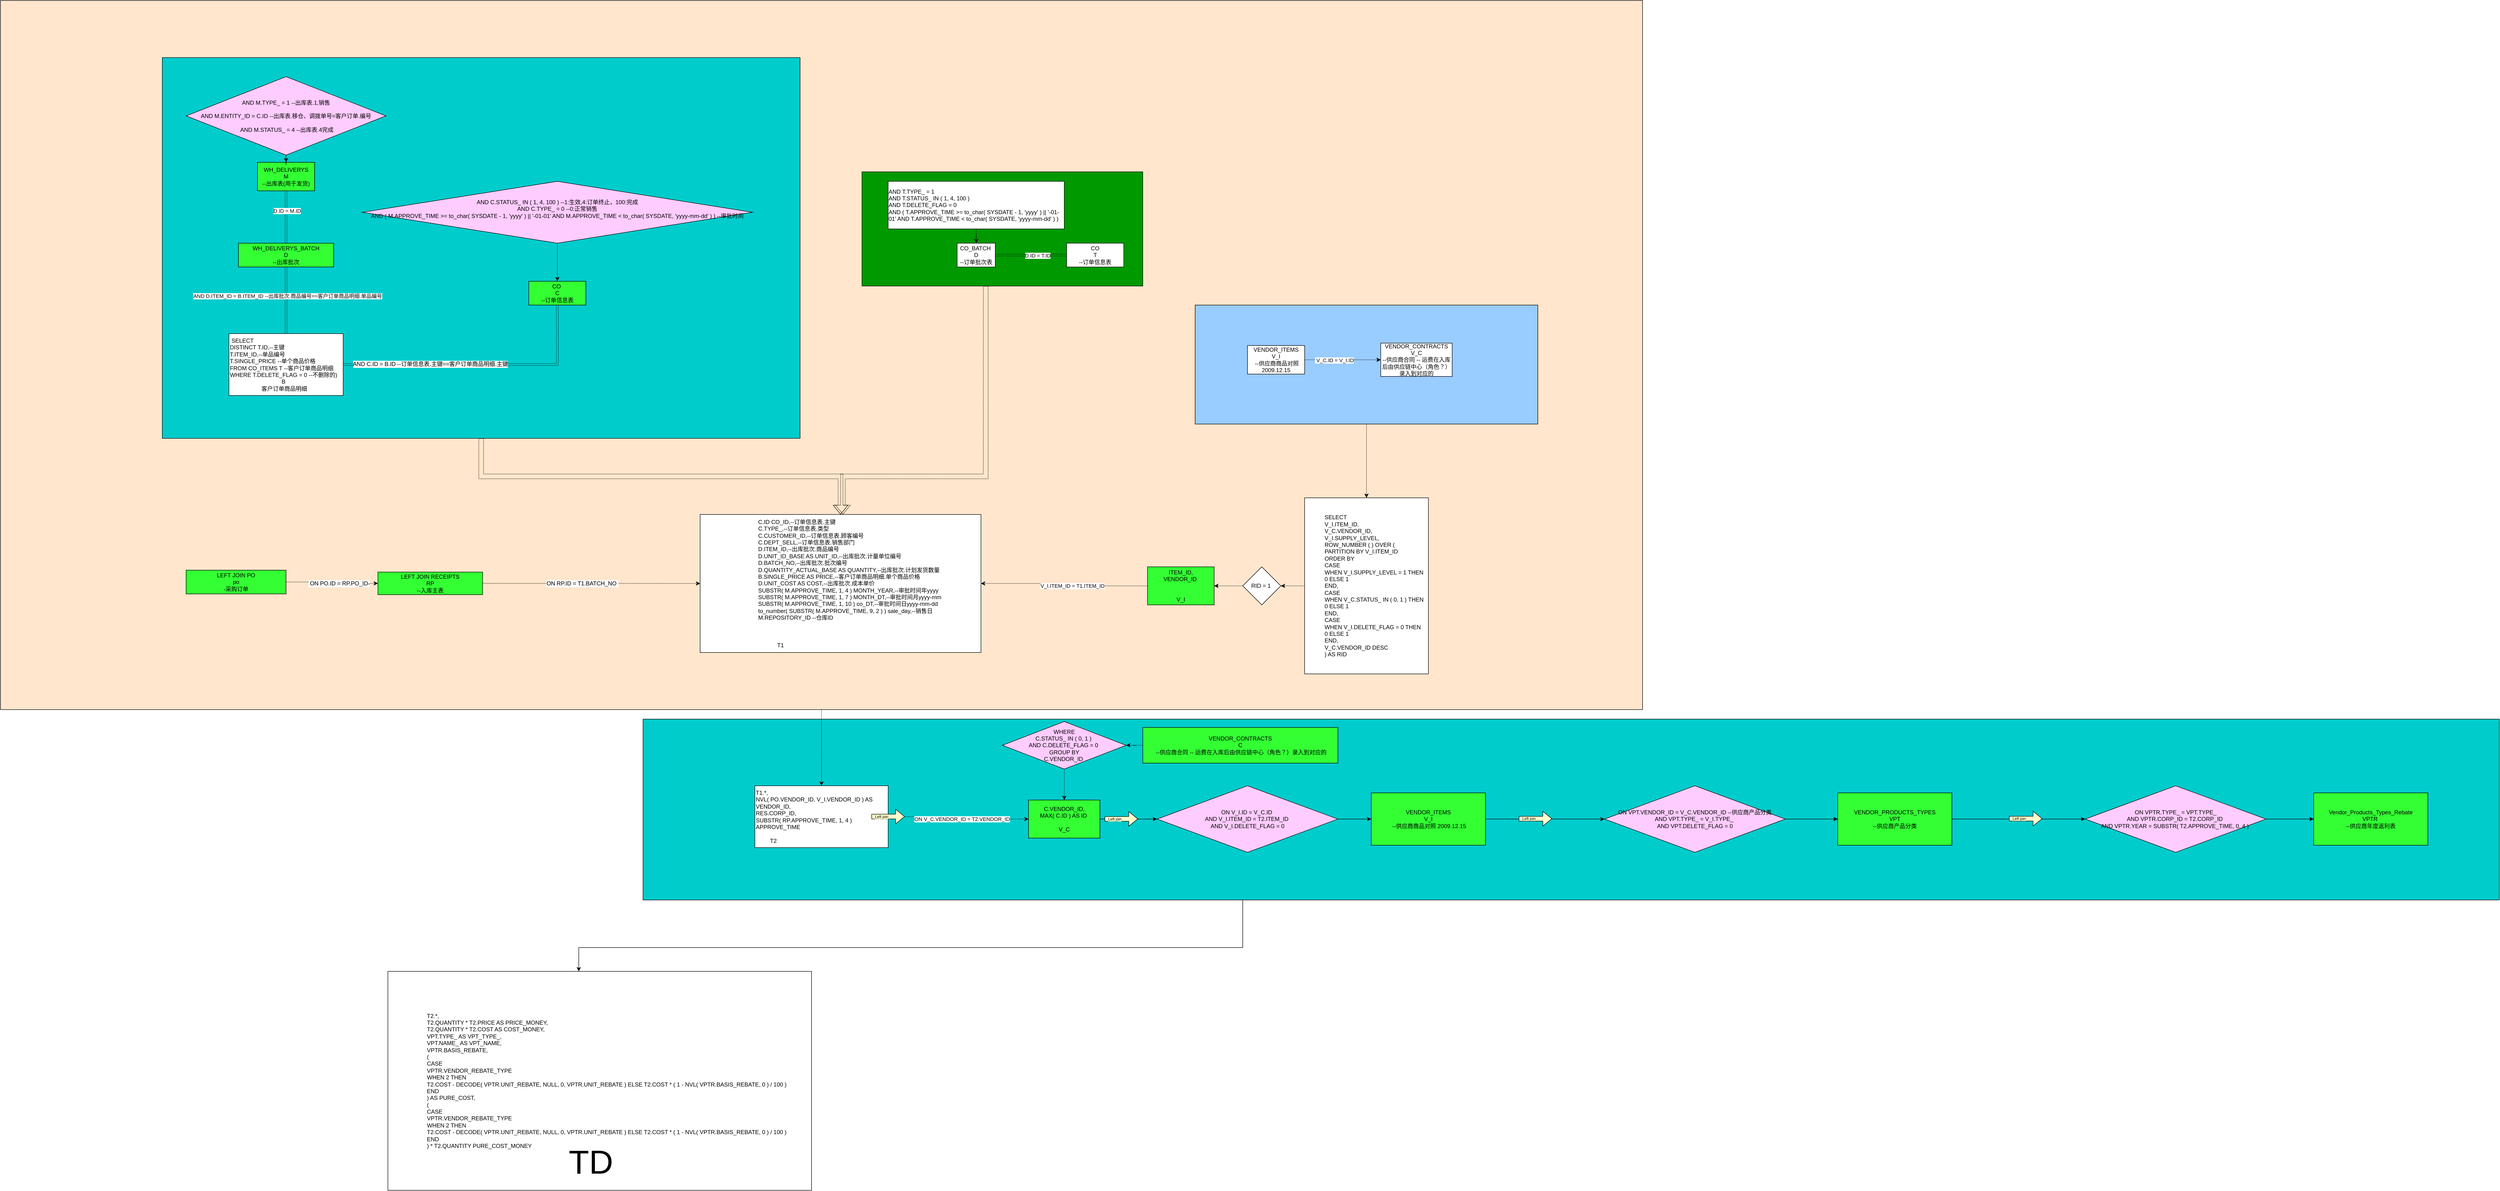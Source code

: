 <mxfile version="20.2.4" type="github">
  <diagram id="e685q4iBt2poqx3Ax8Bi" name="第 1 页">
    <mxGraphModel dx="5982" dy="3854" grid="1" gridSize="10" guides="1" tooltips="1" connect="1" arrows="1" fold="1" page="1" pageScale="1" pageWidth="827" pageHeight="1169" math="0" shadow="0">
      <root>
        <mxCell id="0" />
        <mxCell id="1" parent="0" />
        <mxCell id="i3PDp7YJnPM0RY5VU06C-36" style="edgeStyle=orthogonalEdgeStyle;rounded=0;orthogonalLoop=1;jettySize=auto;html=1;fontSize=70;" edge="1" parent="1" source="i3PDp7YJnPM0RY5VU06C-33" target="i3PDp7YJnPM0RY5VU06C-35">
          <mxGeometry relative="1" as="geometry">
            <Array as="points">
              <mxPoint x="2210" y="1560" />
              <mxPoint x="815" y="1560" />
            </Array>
          </mxGeometry>
        </mxCell>
        <mxCell id="i3PDp7YJnPM0RY5VU06C-33" value="" style="rounded=0;whiteSpace=wrap;html=1;labelBackgroundColor=#FFFFCC;fontSize=8;fillColor=#00CCCC;" vertex="1" parent="1">
          <mxGeometry x="950" y="1080" width="3900" height="380" as="geometry" />
        </mxCell>
        <mxCell id="KX4ZCdjOSbOEscAZlVXC-83" value="&lt;br&gt;" style="rounded=0;whiteSpace=wrap;html=1;fillColor=#FFE6CC;" parent="1" vertex="1">
          <mxGeometry x="-400" y="-430" width="3450" height="1490" as="geometry" />
        </mxCell>
        <mxCell id="KX4ZCdjOSbOEscAZlVXC-85" style="edgeStyle=orthogonalEdgeStyle;rounded=0;orthogonalLoop=1;jettySize=auto;html=1;dashed=1;dashPattern=1 1;" parent="1" source="KX4ZCdjOSbOEscAZlVXC-83" target="KX4ZCdjOSbOEscAZlVXC-84" edge="1">
          <mxGeometry relative="1" as="geometry" />
        </mxCell>
        <mxCell id="KX4ZCdjOSbOEscAZlVXC-69" style="edgeStyle=orthogonalEdgeStyle;rounded=0;orthogonalLoop=1;jettySize=auto;html=1;dashed=1;dashPattern=1 1;" parent="1" source="KX4ZCdjOSbOEscAZlVXC-68" target="KX4ZCdjOSbOEscAZlVXC-67" edge="1">
          <mxGeometry relative="1" as="geometry" />
        </mxCell>
        <mxCell id="KX4ZCdjOSbOEscAZlVXC-68" value="" style="rounded=0;whiteSpace=wrap;html=1;fillColor=#99CCFF;" parent="1" vertex="1">
          <mxGeometry x="2110" y="210" width="720" height="250" as="geometry" />
        </mxCell>
        <mxCell id="KX4ZCdjOSbOEscAZlVXC-30" style="edgeStyle=orthogonalEdgeStyle;shape=flexArrow;rounded=0;orthogonalLoop=1;jettySize=auto;html=1;entryX=0.5;entryY=0;entryDx=0;entryDy=0;dashed=1;dashPattern=1 1;" parent="1" source="KX4ZCdjOSbOEscAZlVXC-28" target="KX4ZCdjOSbOEscAZlVXC-29" edge="1">
          <mxGeometry relative="1" as="geometry" />
        </mxCell>
        <mxCell id="KX4ZCdjOSbOEscAZlVXC-28" value="" style="rounded=0;whiteSpace=wrap;html=1;fillColor=#00CCCC;" parent="1" vertex="1">
          <mxGeometry x="-60" y="-310" width="1340" height="800" as="geometry" />
        </mxCell>
        <mxCell id="KX4ZCdjOSbOEscAZlVXC-6" style="edgeStyle=orthogonalEdgeStyle;rounded=0;orthogonalLoop=1;jettySize=auto;html=1;exitX=1;exitY=0.5;exitDx=0;exitDy=0;strokeColor=none;" parent="1" source="KX4ZCdjOSbOEscAZlVXC-1" target="KX4ZCdjOSbOEscAZlVXC-2" edge="1">
          <mxGeometry relative="1" as="geometry" />
        </mxCell>
        <mxCell id="KX4ZCdjOSbOEscAZlVXC-7" style="edgeStyle=orthogonalEdgeStyle;rounded=0;orthogonalLoop=1;jettySize=auto;html=1;exitX=0.5;exitY=0;exitDx=0;exitDy=0;dashed=1;dashPattern=1 1;shape=link;" parent="1" source="KX4ZCdjOSbOEscAZlVXC-1" target="KX4ZCdjOSbOEscAZlVXC-2" edge="1">
          <mxGeometry relative="1" as="geometry" />
        </mxCell>
        <mxCell id="KX4ZCdjOSbOEscAZlVXC-8" value="&lt;span style=&quot;font-size: 11px;&quot;&gt;&lt;span style=&quot;&quot;&gt; &lt;/span&gt;D.ID = M.ID&lt;/span&gt;" style="edgeLabel;html=1;align=center;verticalAlign=middle;resizable=0;points=[];" parent="KX4ZCdjOSbOEscAZlVXC-7" vertex="1" connectable="0">
          <mxGeometry x="0.2" y="-2" relative="1" as="geometry">
            <mxPoint y="-2" as="offset" />
          </mxGeometry>
        </mxCell>
        <mxCell id="KX4ZCdjOSbOEscAZlVXC-23" style="edgeStyle=orthogonalEdgeStyle;rounded=0;orthogonalLoop=1;jettySize=auto;html=1;exitX=0.5;exitY=1;exitDx=0;exitDy=0;dashed=1;dashPattern=1 1;shape=link;" parent="1" source="KX4ZCdjOSbOEscAZlVXC-1" target="KX4ZCdjOSbOEscAZlVXC-5" edge="1">
          <mxGeometry relative="1" as="geometry" />
        </mxCell>
        <mxCell id="KX4ZCdjOSbOEscAZlVXC-24" value="AND D.ITEM_ID = B.ITEM_ID --出库批次.商品编号==客户订单商品明细.单品编号" style="edgeLabel;html=1;align=center;verticalAlign=middle;resizable=0;points=[];" parent="KX4ZCdjOSbOEscAZlVXC-23" vertex="1" connectable="0">
          <mxGeometry x="-0.134" y="3" relative="1" as="geometry">
            <mxPoint as="offset" />
          </mxGeometry>
        </mxCell>
        <mxCell id="KX4ZCdjOSbOEscAZlVXC-1" value="WH_DELIVERYS_BATCH &lt;br&gt;D&lt;br&gt;--出库批次" style="rounded=0;whiteSpace=wrap;html=1;fillColor=#33FF33;" parent="1" vertex="1">
          <mxGeometry x="100" y="80" width="200" height="50" as="geometry" />
        </mxCell>
        <mxCell id="KX4ZCdjOSbOEscAZlVXC-2" value="WH_DELIVERYS&lt;br&gt;M&lt;br&gt;--出库表(用于发货)" style="rounded=0;whiteSpace=wrap;html=1;fillColor=#33FF33;" parent="1" vertex="1">
          <mxGeometry x="140" y="-90" width="120" height="60" as="geometry" />
        </mxCell>
        <mxCell id="KX4ZCdjOSbOEscAZlVXC-3" value="CO&amp;nbsp;&lt;br&gt;C&lt;br&gt;--订单信息表" style="rounded=0;whiteSpace=wrap;html=1;fillColor=#33FF33;" parent="1" vertex="1">
          <mxGeometry x="710" y="160" width="120" height="50" as="geometry" />
        </mxCell>
        <mxCell id="KX4ZCdjOSbOEscAZlVXC-25" style="edgeStyle=orthogonalEdgeStyle;shape=link;rounded=0;orthogonalLoop=1;jettySize=auto;html=1;entryX=0.5;entryY=1;entryDx=0;entryDy=0;dashed=1;dashPattern=1 1;" parent="1" source="KX4ZCdjOSbOEscAZlVXC-5" target="KX4ZCdjOSbOEscAZlVXC-3" edge="1">
          <mxGeometry relative="1" as="geometry" />
        </mxCell>
        <mxCell id="KX4ZCdjOSbOEscAZlVXC-26" value="&lt;span style=&quot;font-size: 12px; text-align: left; background-color: rgb(248, 249, 250);&quot;&gt;AND C.ID = B.ID --订单信息表.主键==客户订单商品明细.主键&lt;/span&gt;" style="edgeLabel;html=1;align=center;verticalAlign=middle;resizable=0;points=[];" parent="KX4ZCdjOSbOEscAZlVXC-25" vertex="1" connectable="0">
          <mxGeometry x="-0.365" y="1" relative="1" as="geometry">
            <mxPoint as="offset" />
          </mxGeometry>
        </mxCell>
        <mxCell id="KX4ZCdjOSbOEscAZlVXC-5" value="&lt;div&gt;&amp;nbsp;SELECT&lt;/div&gt;&lt;div&gt;&lt;span style=&quot;&quot;&gt; &lt;/span&gt; DISTINCT T.ID,--主键&lt;/div&gt;&lt;div&gt;&lt;span style=&quot;&quot;&gt;  &lt;/span&gt;T.ITEM_ID,--单品编号&lt;/div&gt;&lt;div&gt;&lt;span style=&quot;&quot;&gt;  &lt;/span&gt; T.SINGLE_PRICE --单个商品价格&lt;/div&gt;&lt;div&gt;&lt;span style=&quot;&quot;&gt;  &lt;/span&gt; FROM CO_ITEMS T --客户订单商品明细&lt;/div&gt;&lt;div&gt;&lt;span style=&quot;&quot;&gt; &lt;/span&gt;WHERE T.DELETE_FLAG = 0 --不删除的&lt;span style=&quot;background-color: initial;&quot;&gt;)&amp;nbsp;&lt;/span&gt;&lt;/div&gt;&lt;div style=&quot;text-align: center;&quot;&gt;B&amp;nbsp;&lt;br&gt;&lt;/div&gt;&lt;div style=&quot;text-align: center;&quot;&gt;&lt;span style=&quot;text-align: left;&quot;&gt;客户订单商品明细&lt;/span&gt;&lt;br&gt;&lt;/div&gt;" style="rounded=0;whiteSpace=wrap;html=1;align=left;" parent="1" vertex="1">
          <mxGeometry x="80" y="270" width="240" height="130" as="geometry" />
        </mxCell>
        <mxCell id="KX4ZCdjOSbOEscAZlVXC-29" value="&lt;blockquote style=&quot;margin: 0 0 0 40px; border: none; padding: 0px;&quot;&gt;&lt;blockquote style=&quot;margin: 0 0 0 40px; border: none; padding: 0px;&quot;&gt;&lt;blockquote style=&quot;margin: 0 0 0 40px; border: none; padding: 0px;&quot;&gt;&lt;div style=&quot;&quot;&gt;C.ID CO_ID,--订单信息表.主键&lt;/div&gt;&lt;/blockquote&gt;&lt;/blockquote&gt;&lt;blockquote style=&quot;margin: 0 0 0 40px; border: none; padding: 0px;&quot;&gt;&lt;blockquote style=&quot;margin: 0 0 0 40px; border: none; padding: 0px;&quot;&gt;&lt;div style=&quot;&quot;&gt;C.TYPE_,--订单信息表.类型&lt;/div&gt;&lt;/blockquote&gt;&lt;/blockquote&gt;&lt;blockquote style=&quot;margin: 0 0 0 40px; border: none; padding: 0px;&quot;&gt;&lt;blockquote style=&quot;margin: 0 0 0 40px; border: none; padding: 0px;&quot;&gt;&lt;div style=&quot;&quot;&gt;C.CUSTOMER_ID,--订单信息表.顾客编号&lt;/div&gt;&lt;/blockquote&gt;&lt;/blockquote&gt;&lt;blockquote style=&quot;margin: 0 0 0 40px; border: none; padding: 0px;&quot;&gt;&lt;blockquote style=&quot;margin: 0 0 0 40px; border: none; padding: 0px;&quot;&gt;&lt;div style=&quot;&quot;&gt;C.DEPT_SELL,--订单信息表.销售部门&lt;/div&gt;&lt;/blockquote&gt;&lt;/blockquote&gt;&lt;blockquote style=&quot;margin: 0 0 0 40px; border: none; padding: 0px;&quot;&gt;&lt;blockquote style=&quot;margin: 0 0 0 40px; border: none; padding: 0px;&quot;&gt;&lt;div style=&quot;&quot;&gt;D.ITEM_ID,--出库批次.商品编号&lt;/div&gt;&lt;/blockquote&gt;&lt;/blockquote&gt;&lt;blockquote style=&quot;margin: 0 0 0 40px; border: none; padding: 0px;&quot;&gt;&lt;blockquote style=&quot;margin: 0 0 0 40px; border: none; padding: 0px;&quot;&gt;&lt;div style=&quot;&quot;&gt;D.UNIT_ID_BASE AS UNIT_ID,--出库批次.计量单位编号&lt;/div&gt;&lt;/blockquote&gt;&lt;/blockquote&gt;&lt;blockquote style=&quot;margin: 0 0 0 40px; border: none; padding: 0px;&quot;&gt;&lt;blockquote style=&quot;margin: 0 0 0 40px; border: none; padding: 0px;&quot;&gt;&lt;div style=&quot;&quot;&gt;D.BATCH_NO,--出库批次.批次编号&lt;/div&gt;&lt;/blockquote&gt;&lt;/blockquote&gt;&lt;blockquote style=&quot;margin: 0 0 0 40px; border: none; padding: 0px;&quot;&gt;&lt;blockquote style=&quot;margin: 0 0 0 40px; border: none; padding: 0px;&quot;&gt;&lt;div style=&quot;&quot;&gt;D.QUANTITY_ACTUAL_BASE AS QUANTITY,--出库批次.计划发货数量&lt;/div&gt;&lt;/blockquote&gt;&lt;/blockquote&gt;&lt;blockquote style=&quot;margin: 0 0 0 40px; border: none; padding: 0px;&quot;&gt;&lt;blockquote style=&quot;margin: 0 0 0 40px; border: none; padding: 0px;&quot;&gt;&lt;div style=&quot;&quot;&gt;B.SINGLE_PRICE AS PRICE,--客户订单商品明细.单个商品价格&lt;/div&gt;&lt;/blockquote&gt;&lt;/blockquote&gt;&lt;blockquote style=&quot;margin: 0 0 0 40px; border: none; padding: 0px;&quot;&gt;&lt;blockquote style=&quot;margin: 0 0 0 40px; border: none; padding: 0px;&quot;&gt;&lt;div style=&quot;&quot;&gt;D.UNIT_COST AS COST,--出库批次.成本单价&lt;/div&gt;&lt;/blockquote&gt;&lt;/blockquote&gt;&lt;blockquote style=&quot;margin: 0 0 0 40px; border: none; padding: 0px;&quot;&gt;&lt;blockquote style=&quot;margin: 0 0 0 40px; border: none; padding: 0px;&quot;&gt;&lt;div style=&quot;&quot;&gt;SUBSTR( M.APPROVE_TIME, 1, 4 ) MONTH_YEAR,--审批时间年yyyy&lt;/div&gt;&lt;/blockquote&gt;&lt;/blockquote&gt;&lt;blockquote style=&quot;margin: 0 0 0 40px; border: none; padding: 0px;&quot;&gt;&lt;blockquote style=&quot;margin: 0 0 0 40px; border: none; padding: 0px;&quot;&gt;&lt;div style=&quot;&quot;&gt;SUBSTR( M.APPROVE_TIME, 1, 7 ) MONTH_DT,--审批时间月yyyy-mm&lt;/div&gt;&lt;/blockquote&gt;&lt;/blockquote&gt;&lt;blockquote style=&quot;margin: 0 0 0 40px; border: none; padding: 0px;&quot;&gt;&lt;blockquote style=&quot;margin: 0 0 0 40px; border: none; padding: 0px;&quot;&gt;&lt;div style=&quot;&quot;&gt;SUBSTR( M.APPROVE_TIME, 1, 10 ) co_DT,--审批时间日yyyy-mm-dd&lt;/div&gt;&lt;/blockquote&gt;&lt;/blockquote&gt;&lt;blockquote style=&quot;margin: 0 0 0 40px; border: none; padding: 0px;&quot;&gt;&lt;blockquote style=&quot;margin: 0 0 0 40px; border: none; padding: 0px;&quot;&gt;&lt;div style=&quot;&quot;&gt;to_number( SUBSTR( M.APPROVE_TIME, 9, 2 ) ) sale_day,--销售日&lt;/div&gt;&lt;/blockquote&gt;&lt;/blockquote&gt;&lt;blockquote style=&quot;margin: 0 0 0 40px; border: none; padding: 0px;&quot;&gt;&lt;blockquote style=&quot;margin: 0 0 0 40px; border: none; padding: 0px;&quot;&gt;&lt;div style=&quot;&quot;&gt;M.REPOSITORY_ID --仓库ID&lt;/div&gt;&lt;/blockquote&gt;&lt;/blockquote&gt;&lt;blockquote style=&quot;margin: 0 0 0 40px; border: none; padding: 0px;&quot;&gt;&lt;blockquote style=&quot;margin: 0 0 0 40px; border: none; padding: 0px;&quot;&gt;&lt;div style=&quot;&quot;&gt;&lt;br&gt;&lt;/div&gt;&lt;/blockquote&gt;&lt;/blockquote&gt;&lt;blockquote style=&quot;margin: 0 0 0 40px; border: none; padding: 0px;&quot;&gt;&lt;blockquote style=&quot;margin: 0 0 0 40px; border: none; padding: 0px;&quot;&gt;&lt;div style=&quot;&quot;&gt;&lt;br&gt;&lt;/div&gt;&lt;/blockquote&gt;&lt;/blockquote&gt;&lt;blockquote style=&quot;margin: 0 0 0 40px; border: none; padding: 0px;&quot;&gt;&lt;blockquote style=&quot;margin: 0 0 0 40px; border: none; padding: 0px;&quot;&gt;&lt;div style=&quot;&quot;&gt;&lt;br&gt;&lt;/div&gt;&lt;/blockquote&gt;&lt;/blockquote&gt;&lt;blockquote style=&quot;margin: 0 0 0 40px; border: none; padding: 0px;&quot;&gt;&lt;blockquote style=&quot;margin: 0 0 0 40px; border: none; padding: 0px;&quot;&gt;&lt;div style=&quot;&quot;&gt;&lt;span style=&quot;white-space: pre;&quot;&gt; &lt;/span&gt;&lt;span style=&quot;white-space: pre;&quot;&gt; &lt;/span&gt;&lt;span style=&quot;white-space: pre;&quot;&gt; &lt;/span&gt;&lt;span style=&quot;white-space: pre;&quot;&gt; &lt;/span&gt;&lt;span style=&quot;white-space: pre;&quot;&gt; &lt;/span&gt;&lt;span style=&quot;white-space: pre;&quot;&gt; &lt;/span&gt;&lt;span style=&quot;white-space: pre;&quot;&gt; &lt;span style=&quot;white-space: pre;&quot;&gt;	&lt;/span&gt;&lt;span style=&quot;white-space: pre;&quot;&gt;	&lt;/span&gt;&lt;span style=&quot;white-space: pre;&quot;&gt;	&lt;/span&gt;&lt;span style=&quot;white-space: pre;&quot;&gt;	&lt;span style=&quot;white-space: pre;&quot;&gt;	&lt;/span&gt;&lt;/span&gt;&lt;/span&gt;T1&lt;/div&gt;&lt;/blockquote&gt;&lt;/blockquote&gt;&lt;/blockquote&gt;" style="rounded=0;whiteSpace=wrap;html=1;align=left;" parent="1" vertex="1">
          <mxGeometry x="1070" y="650" width="590" height="290" as="geometry" />
        </mxCell>
        <mxCell id="KX4ZCdjOSbOEscAZlVXC-82" style="edgeStyle=orthogonalEdgeStyle;rounded=0;orthogonalLoop=1;jettySize=auto;html=1;dashed=1;dashPattern=1 1;shape=flexArrow;" parent="1" source="KX4ZCdjOSbOEscAZlVXC-31" edge="1">
          <mxGeometry relative="1" as="geometry">
            <mxPoint x="1370" y="650" as="targetPoint" />
            <Array as="points">
              <mxPoint x="1670" y="570" />
              <mxPoint x="1370" y="570" />
            </Array>
          </mxGeometry>
        </mxCell>
        <mxCell id="KX4ZCdjOSbOEscAZlVXC-31" value="" style="rounded=0;whiteSpace=wrap;html=1;fillColor=#009900;" parent="1" vertex="1">
          <mxGeometry x="1410" y="-70" width="590" height="240" as="geometry" />
        </mxCell>
        <mxCell id="KX4ZCdjOSbOEscAZlVXC-36" style="edgeStyle=orthogonalEdgeStyle;rounded=0;orthogonalLoop=1;jettySize=auto;html=1;exitX=1;exitY=0.5;exitDx=0;exitDy=0;entryX=0;entryY=0.5;entryDx=0;entryDy=0;dashed=1;dashPattern=1 1;shape=link;" parent="1" source="KX4ZCdjOSbOEscAZlVXC-32" target="KX4ZCdjOSbOEscAZlVXC-33" edge="1">
          <mxGeometry relative="1" as="geometry" />
        </mxCell>
        <mxCell id="KX4ZCdjOSbOEscAZlVXC-37" value="D.ID = T.ID" style="edgeLabel;html=1;align=center;verticalAlign=middle;resizable=0;points=[];" parent="KX4ZCdjOSbOEscAZlVXC-36" vertex="1" connectable="0">
          <mxGeometry x="0.184" y="-1" relative="1" as="geometry">
            <mxPoint as="offset" />
          </mxGeometry>
        </mxCell>
        <mxCell id="KX4ZCdjOSbOEscAZlVXC-32" value="&lt;span style=&quot;&quot;&gt;    &lt;/span&gt;CO_BATCH&amp;nbsp;&lt;br&gt;D &lt;br&gt;--订单批次表" style="rounded=0;whiteSpace=wrap;html=1;" parent="1" vertex="1">
          <mxGeometry x="1610" y="80" width="80" height="50" as="geometry" />
        </mxCell>
        <mxCell id="KX4ZCdjOSbOEscAZlVXC-33" value="CO &lt;br&gt;T &lt;br&gt;--订单信息表" style="rounded=0;whiteSpace=wrap;html=1;" parent="1" vertex="1">
          <mxGeometry x="1840" y="80" width="120" height="50" as="geometry" />
        </mxCell>
        <mxCell id="KX4ZCdjOSbOEscAZlVXC-39" value="" style="edgeStyle=orthogonalEdgeStyle;rounded=0;orthogonalLoop=1;jettySize=auto;html=1;dashed=1;dashPattern=1 1;" parent="1" source="KX4ZCdjOSbOEscAZlVXC-38" target="KX4ZCdjOSbOEscAZlVXC-32" edge="1">
          <mxGeometry relative="1" as="geometry" />
        </mxCell>
        <mxCell id="KX4ZCdjOSbOEscAZlVXC-38" value="&lt;div style=&quot;text-align: left;&quot;&gt;&lt;span style=&quot;&quot;&gt;      &lt;/span&gt;AND T.TYPE_ = 1&amp;nbsp;&lt;/div&gt;&lt;div style=&quot;text-align: left;&quot;&gt;&lt;span style=&quot;&quot;&gt;      &lt;/span&gt;AND T.STATUS_ IN ( 1, 4, 100 )&amp;nbsp;&lt;/div&gt;&lt;div style=&quot;text-align: left;&quot;&gt;&lt;span style=&quot;&quot;&gt;      &lt;/span&gt;AND T.DELETE_FLAG = 0&amp;nbsp;&lt;/div&gt;&lt;div style=&quot;text-align: left;&quot;&gt;&lt;span style=&quot;&quot;&gt;      &lt;/span&gt;AND ( T.APPROVE_TIME &amp;gt;= to_char( SYSDATE - 1, &#39;yyyy&#39; ) || &#39;-01-01&#39; AND T.APPROVE_TIME &amp;lt; to_char( SYSDATE, &#39;yyyy-mm-dd&#39; ) )&amp;nbsp;&lt;/div&gt;" style="rounded=0;whiteSpace=wrap;html=1;fillColor=#FFFFFF;" parent="1" vertex="1">
          <mxGeometry x="1465" y="-50" width="370" height="100" as="geometry" />
        </mxCell>
        <mxCell id="KX4ZCdjOSbOEscAZlVXC-45" value="" style="edgeStyle=orthogonalEdgeStyle;rounded=0;orthogonalLoop=1;jettySize=auto;html=1;dashed=1;dashPattern=1 1;" parent="1" source="KX4ZCdjOSbOEscAZlVXC-43" target="KX4ZCdjOSbOEscAZlVXC-2" edge="1">
          <mxGeometry relative="1" as="geometry" />
        </mxCell>
        <mxCell id="KX4ZCdjOSbOEscAZlVXC-43" value="AND M.TYPE_ = 1 --出库表.1,销售&lt;br&gt;&lt;br&gt;AND M.ENTITY_ID = C.ID --出库表.移仓、调拨单号=客户订单.编号&lt;br&gt;&lt;br&gt;&amp;nbsp;AND M.STATUS_ = 4 --出库表.4完成" style="rhombus;whiteSpace=wrap;html=1;fillColor=#FFCCFF;" parent="1" vertex="1">
          <mxGeometry x="-10" y="-270" width="420" height="165" as="geometry" />
        </mxCell>
        <mxCell id="KX4ZCdjOSbOEscAZlVXC-47" style="edgeStyle=orthogonalEdgeStyle;rounded=0;orthogonalLoop=1;jettySize=auto;html=1;exitX=0.5;exitY=1;exitDx=0;exitDy=0;dashed=1;dashPattern=1 1;" parent="1" source="KX4ZCdjOSbOEscAZlVXC-46" target="KX4ZCdjOSbOEscAZlVXC-3" edge="1">
          <mxGeometry relative="1" as="geometry" />
        </mxCell>
        <mxCell id="KX4ZCdjOSbOEscAZlVXC-46" value="&lt;div&gt;AND C.STATUS_ IN ( 1, 4, 100 ) --1:生效,4:订单终止，100:完成&lt;/div&gt;&lt;div&gt;AND C.TYPE_ = 0 --0:正常销售&lt;/div&gt;&lt;div&gt;AND ( M.APPROVE_TIME &amp;gt;= to_char( SYSDATE - 1, &#39;yyyy&#39; ) || &#39;-01-01&#39; AND M.APPROVE_TIME &amp;lt; to_char( SYSDATE, &#39;yyyy-mm-dd&#39; ) ) --审批时间&lt;/div&gt;&lt;div&gt;&lt;br style=&quot;text-align: left;&quot;&gt;&lt;/div&gt;" style="rhombus;whiteSpace=wrap;html=1;fillColor=#FFCCFF;" parent="1" vertex="1">
          <mxGeometry x="360" y="-50" width="820" height="130" as="geometry" />
        </mxCell>
        <mxCell id="KX4ZCdjOSbOEscAZlVXC-60" style="edgeStyle=orthogonalEdgeStyle;rounded=0;orthogonalLoop=1;jettySize=auto;html=1;exitX=1;exitY=0.5;exitDx=0;exitDy=0;dashed=1;dashPattern=1 1;" parent="1" source="KX4ZCdjOSbOEscAZlVXC-48" target="KX4ZCdjOSbOEscAZlVXC-29" edge="1">
          <mxGeometry relative="1" as="geometry" />
        </mxCell>
        <mxCell id="KX4ZCdjOSbOEscAZlVXC-61" value="&lt;span style=&quot;font-size: 12px; background-color: rgb(248, 249, 250);&quot;&gt;ON RP.ID = T1.BATCH_NO&lt;/span&gt;&lt;span style=&quot;font-size: 12px;&quot;&gt;&amp;nbsp;&lt;/span&gt;" style="edgeLabel;html=1;align=center;verticalAlign=middle;resizable=0;points=[];" parent="KX4ZCdjOSbOEscAZlVXC-60" vertex="1" connectable="0">
          <mxGeometry x="-0.089" relative="1" as="geometry">
            <mxPoint as="offset" />
          </mxGeometry>
        </mxCell>
        <mxCell id="KX4ZCdjOSbOEscAZlVXC-48" value="&lt;span style=&quot;&quot;&gt; &lt;/span&gt;LEFT JOIN RECEIPTS &lt;br&gt;RP &lt;br&gt;--入库主表" style="rounded=0;whiteSpace=wrap;html=1;fillColor=#33FF33;" parent="1" vertex="1">
          <mxGeometry x="393" y="771" width="220" height="47.5" as="geometry" />
        </mxCell>
        <mxCell id="KX4ZCdjOSbOEscAZlVXC-58" value="" style="edgeStyle=orthogonalEdgeStyle;rounded=0;orthogonalLoop=1;jettySize=auto;html=1;dashed=1;dashPattern=1 1;" parent="1" source="KX4ZCdjOSbOEscAZlVXC-50" target="KX4ZCdjOSbOEscAZlVXC-48" edge="1">
          <mxGeometry relative="1" as="geometry" />
        </mxCell>
        <mxCell id="KX4ZCdjOSbOEscAZlVXC-59" value="&lt;span style=&quot;font-size: 12px;&quot;&gt;&amp;nbsp;&lt;/span&gt;&lt;span style=&quot;font-size: 12px; background-color: rgb(248, 249, 250);&quot;&gt;ON PO.ID = RP.PO_ID-&lt;br&gt;&lt;/span&gt;" style="edgeLabel;html=1;align=center;verticalAlign=middle;resizable=0;points=[];" parent="KX4ZCdjOSbOEscAZlVXC-58" vertex="1" connectable="0">
          <mxGeometry x="0.152" relative="1" as="geometry">
            <mxPoint as="offset" />
          </mxGeometry>
        </mxCell>
        <mxCell id="KX4ZCdjOSbOEscAZlVXC-50" value="LEFT JOIN PO &lt;br&gt;po&lt;br&gt;-采购订单" style="rounded=0;whiteSpace=wrap;html=1;fillColor=#33FF33;" parent="1" vertex="1">
          <mxGeometry x="-10" y="767" width="210" height="50" as="geometry" />
        </mxCell>
        <mxCell id="KX4ZCdjOSbOEscAZlVXC-65" style="edgeStyle=orthogonalEdgeStyle;rounded=0;orthogonalLoop=1;jettySize=auto;html=1;exitX=1;exitY=0.5;exitDx=0;exitDy=0;entryX=0;entryY=0.5;entryDx=0;entryDy=0;dashed=1;dashPattern=1 1;" parent="1" source="KX4ZCdjOSbOEscAZlVXC-63" target="KX4ZCdjOSbOEscAZlVXC-64" edge="1">
          <mxGeometry relative="1" as="geometry" />
        </mxCell>
        <mxCell id="KX4ZCdjOSbOEscAZlVXC-66" value="&amp;nbsp;V_C.ID = V_I.ID" style="edgeLabel;html=1;align=center;verticalAlign=middle;resizable=0;points=[];" parent="KX4ZCdjOSbOEscAZlVXC-65" vertex="1" connectable="0">
          <mxGeometry x="-0.23" y="-1" relative="1" as="geometry">
            <mxPoint as="offset" />
          </mxGeometry>
        </mxCell>
        <mxCell id="KX4ZCdjOSbOEscAZlVXC-63" value="&lt;span style=&quot;&quot;&gt; &lt;/span&gt;VENDOR_ITEMS &lt;br&gt;V_I&lt;br&gt;&amp;nbsp;--供应商商品对照 2009.12.15" style="rounded=0;whiteSpace=wrap;html=1;fillColor=#FFFFFF;" parent="1" vertex="1">
          <mxGeometry x="2220" y="295" width="120" height="60" as="geometry" />
        </mxCell>
        <mxCell id="KX4ZCdjOSbOEscAZlVXC-64" value="VENDOR_CONTRACTS V_C&lt;br&gt;--供应商合同 -- 运费在入库后由供应链中心（角色？）录入到对应的" style="rounded=0;whiteSpace=wrap;html=1;fillColor=#FFFFFF;" parent="1" vertex="1">
          <mxGeometry x="2500" y="290" width="150" height="70" as="geometry" />
        </mxCell>
        <mxCell id="KX4ZCdjOSbOEscAZlVXC-77" style="edgeStyle=orthogonalEdgeStyle;rounded=0;orthogonalLoop=1;jettySize=auto;html=1;entryX=1;entryY=0.5;entryDx=0;entryDy=0;dashed=1;dashPattern=1 1;" parent="1" source="KX4ZCdjOSbOEscAZlVXC-67" target="KX4ZCdjOSbOEscAZlVXC-73" edge="1">
          <mxGeometry relative="1" as="geometry" />
        </mxCell>
        <mxCell id="KX4ZCdjOSbOEscAZlVXC-67" value="&lt;blockquote style=&quot;margin: 0 0 0 40px; border: none; padding: 0px;&quot;&gt;&lt;div&gt;SELECT&lt;/div&gt;&lt;div&gt;V_I.ITEM_ID,&lt;/div&gt;&lt;div&gt;V_C.VENDOR_ID,&lt;/div&gt;&lt;div&gt;V_I.SUPPLY_LEVEL,&lt;/div&gt;&lt;div&gt;ROW_NUMBER ( ) OVER (&lt;/div&gt;&lt;div&gt;PARTITION BY V_I.ITEM_ID&amp;nbsp;&lt;/div&gt;&lt;div&gt;ORDER BY&lt;/div&gt;&lt;div&gt;CASE&lt;/div&gt;&lt;div&gt;WHEN V_I.SUPPLY_LEVEL = 1 THEN&lt;/div&gt;&lt;div&gt;0 ELSE 1&amp;nbsp;&lt;/div&gt;&lt;div&gt;END,&lt;/div&gt;&lt;div&gt;CASE&lt;/div&gt;&lt;div&gt;WHEN V_C.STATUS_ IN ( 0, 1 ) THEN&lt;/div&gt;&lt;div&gt;0 ELSE 1&amp;nbsp;&lt;/div&gt;&lt;div&gt;END,&lt;/div&gt;&lt;div&gt;CASE&lt;/div&gt;&lt;div&gt;WHEN V_I.DELETE_FLAG = 0 THEN&lt;/div&gt;&lt;div&gt;0 ELSE 1&amp;nbsp;&lt;/div&gt;&lt;div&gt;END,&lt;/div&gt;&lt;div&gt;V_C.VENDOR_ID DESC&amp;nbsp;&lt;/div&gt;&lt;div&gt;) AS RID&amp;nbsp;&lt;/div&gt;&lt;/blockquote&gt;&lt;div&gt;&lt;span style=&quot;&quot;&gt;         &lt;/span&gt;&lt;/div&gt;&lt;div&gt;&lt;span style=&quot;&quot;&gt;         &lt;/span&gt;&lt;/div&gt;&lt;div&gt;&lt;span style=&quot;&quot;&gt;         &lt;/span&gt;&lt;/div&gt;" style="rounded=0;whiteSpace=wrap;html=1;fillColor=default;align=left;" parent="1" vertex="1">
          <mxGeometry x="2340" y="615" width="260" height="370" as="geometry" />
        </mxCell>
        <mxCell id="KX4ZCdjOSbOEscAZlVXC-79" style="edgeStyle=orthogonalEdgeStyle;rounded=0;orthogonalLoop=1;jettySize=auto;html=1;dashed=1;dashPattern=1 1;" parent="1" source="KX4ZCdjOSbOEscAZlVXC-71" target="KX4ZCdjOSbOEscAZlVXC-29" edge="1">
          <mxGeometry relative="1" as="geometry" />
        </mxCell>
        <mxCell id="KX4ZCdjOSbOEscAZlVXC-80" value="V_I.ITEM_ID = T1.ITEM_ID" style="edgeLabel;html=1;align=center;verticalAlign=middle;resizable=0;points=[];" parent="KX4ZCdjOSbOEscAZlVXC-79" vertex="1" connectable="0">
          <mxGeometry x="-0.108" relative="1" as="geometry">
            <mxPoint as="offset" />
          </mxGeometry>
        </mxCell>
        <mxCell id="KX4ZCdjOSbOEscAZlVXC-71" value="&lt;div&gt;&lt;span style=&quot;&quot;&gt; &lt;/span&gt;ITEM_ID,&lt;/div&gt;&lt;div&gt;&lt;span style=&quot;&quot;&gt;      &lt;/span&gt;VENDOR_ID&amp;nbsp;&lt;/div&gt;&lt;div&gt;&lt;br&gt;&lt;/div&gt;&lt;div&gt;&lt;br&gt;&lt;/div&gt;&lt;div&gt;V_I&lt;br&gt;&lt;/div&gt;" style="rounded=0;whiteSpace=wrap;html=1;fillColor=#33FF33;" parent="1" vertex="1">
          <mxGeometry x="2010" y="760" width="140" height="80" as="geometry" />
        </mxCell>
        <mxCell id="KX4ZCdjOSbOEscAZlVXC-78" value="" style="edgeStyle=orthogonalEdgeStyle;rounded=0;orthogonalLoop=1;jettySize=auto;html=1;dashed=1;dashPattern=1 1;" parent="1" source="KX4ZCdjOSbOEscAZlVXC-73" target="KX4ZCdjOSbOEscAZlVXC-71" edge="1">
          <mxGeometry relative="1" as="geometry" />
        </mxCell>
        <mxCell id="KX4ZCdjOSbOEscAZlVXC-73" value="&lt;span style=&quot;&quot;&gt; &lt;/span&gt;RID = 1&amp;nbsp;" style="rhombus;whiteSpace=wrap;html=1;fillColor=#FFFFFF;rounded=0;" parent="1" vertex="1">
          <mxGeometry x="2210" y="760" width="80" height="80" as="geometry" />
        </mxCell>
        <mxCell id="KX4ZCdjOSbOEscAZlVXC-84" value="&lt;div&gt;&lt;span style=&quot;&quot;&gt;   &lt;/span&gt;T1.*,&lt;/div&gt;&lt;div&gt;&lt;span style=&quot;&quot;&gt;     &lt;/span&gt;NVL( PO.VENDOR_ID, V_I.VENDOR_ID ) AS VENDOR_ID,&lt;/div&gt;&lt;div&gt;&lt;span style=&quot;&quot;&gt;     &lt;/span&gt;RES.CORP_ID,&lt;/div&gt;&lt;div&gt;&lt;span style=&quot;&quot;&gt;     &lt;/span&gt;SUBSTR( RP.APPROVE_TIME, 1, 4 ) APPROVE_TIME&amp;nbsp;&lt;/div&gt;&lt;div&gt;&lt;br&gt;&lt;/div&gt;&lt;div&gt;&lt;span style=&quot;white-space: pre;&quot;&gt;&lt;span style=&quot;white-space: pre;&quot;&gt;	&lt;/span&gt;&lt;span style=&quot;white-space: pre;&quot;&gt;	&lt;/span&gt;&lt;span style=&quot;white-space: pre;&quot;&gt;	&lt;/span&gt;&lt;span style=&quot;white-space: pre;&quot;&gt;	&lt;/span&gt; &lt;/span&gt;&lt;span style=&quot;white-space: pre;&quot;&gt; &lt;/span&gt;&lt;span style=&quot;white-space: pre;&quot;&gt; &lt;/span&gt;&lt;span style=&quot;white-space: pre;&quot;&gt; &lt;/span&gt;&lt;span style=&quot;white-space: pre;&quot;&gt; &lt;/span&gt;T2&lt;/div&gt;" style="rounded=0;whiteSpace=wrap;html=1;fillColor=default;align=left;" parent="1" vertex="1">
          <mxGeometry x="1185" y="1220" width="280" height="130" as="geometry" />
        </mxCell>
        <mxCell id="KX4ZCdjOSbOEscAZlVXC-88" style="edgeStyle=orthogonalEdgeStyle;rounded=0;orthogonalLoop=1;jettySize=auto;html=1;entryX=1;entryY=0.5;entryDx=0;entryDy=0;dashed=1;dashPattern=1 1;" parent="1" source="KX4ZCdjOSbOEscAZlVXC-86" target="KX4ZCdjOSbOEscAZlVXC-87" edge="1">
          <mxGeometry relative="1" as="geometry" />
        </mxCell>
        <mxCell id="KX4ZCdjOSbOEscAZlVXC-86" value="VENDOR_CONTRACTS &lt;br&gt;C&lt;br&gt;&amp;nbsp;--供应商合同 -- 运费在入库后由供应链中心（角色？）录入到对应的" style="rounded=0;whiteSpace=wrap;html=1;fillColor=#33FF33;align=center;" parent="1" vertex="1">
          <mxGeometry x="2000" y="1097.5" width="410" height="75" as="geometry" />
        </mxCell>
        <mxCell id="KX4ZCdjOSbOEscAZlVXC-90" style="edgeStyle=orthogonalEdgeStyle;rounded=0;orthogonalLoop=1;jettySize=auto;html=1;dashed=1;dashPattern=1 1;" parent="1" source="KX4ZCdjOSbOEscAZlVXC-87" target="KX4ZCdjOSbOEscAZlVXC-89" edge="1">
          <mxGeometry relative="1" as="geometry" />
        </mxCell>
        <mxCell id="KX4ZCdjOSbOEscAZlVXC-87" value="&lt;div&gt;&lt;span style=&quot;&quot;&gt;  &lt;/span&gt;WHERE&lt;/div&gt;&lt;div&gt;&lt;span style=&quot;&quot;&gt;     &lt;/span&gt;C.STATUS_ IN ( 0, 1 )&amp;nbsp;&lt;/div&gt;&lt;div&gt;&lt;span style=&quot;&quot;&gt;     &lt;/span&gt;AND C.DELETE_FLAG = 0&amp;nbsp;&lt;/div&gt;&lt;div&gt;&lt;span style=&quot;&quot;&gt;    &lt;/span&gt;GROUP BY&lt;/div&gt;&lt;div&gt;&lt;span style=&quot;&quot;&gt;     &lt;/span&gt;C.VENDOR_ID&amp;nbsp;&lt;/div&gt;" style="rhombus;whiteSpace=wrap;html=1;fillColor=#FFCCFF;" parent="1" vertex="1">
          <mxGeometry x="1705" y="1085" width="260" height="100" as="geometry" />
        </mxCell>
        <mxCell id="KX4ZCdjOSbOEscAZlVXC-91" style="edgeStyle=orthogonalEdgeStyle;rounded=0;orthogonalLoop=1;jettySize=auto;html=1;dashed=1;dashPattern=1 1;" parent="1" source="KX4ZCdjOSbOEscAZlVXC-84" target="KX4ZCdjOSbOEscAZlVXC-89" edge="1">
          <mxGeometry relative="1" as="geometry" />
        </mxCell>
        <mxCell id="KX4ZCdjOSbOEscAZlVXC-92" value="ON V_C.VENDOR_ID = T2.VENDOR_ID" style="edgeLabel;html=1;align=center;verticalAlign=middle;resizable=0;points=[];" parent="KX4ZCdjOSbOEscAZlVXC-91" vertex="1" connectable="0">
          <mxGeometry x="0.191" y="1" relative="1" as="geometry">
            <mxPoint x="-19" y="1" as="offset" />
          </mxGeometry>
        </mxCell>
        <mxCell id="i3PDp7YJnPM0RY5VU06C-7" style="edgeStyle=orthogonalEdgeStyle;rounded=0;orthogonalLoop=1;jettySize=auto;html=1;exitX=1;exitY=0.5;exitDx=0;exitDy=0;entryX=0;entryY=0.5;entryDx=0;entryDy=0;" edge="1" parent="1" source="KX4ZCdjOSbOEscAZlVXC-89" target="i3PDp7YJnPM0RY5VU06C-6">
          <mxGeometry relative="1" as="geometry" />
        </mxCell>
        <mxCell id="KX4ZCdjOSbOEscAZlVXC-89" value="&lt;div style=&quot;text-align: center;&quot;&gt;&lt;span style=&quot;&quot;&gt; &lt;/span&gt;C.VENDOR_ID,&lt;/div&gt;&lt;div style=&quot;text-align: center;&quot;&gt;&lt;span style=&quot;&quot;&gt;     &lt;/span&gt;MAX( C.ID ) AS ID&amp;nbsp;&lt;/div&gt;&lt;div style=&quot;text-align: center;&quot;&gt;&lt;br&gt;&lt;/div&gt;&lt;div style=&quot;text-align: center;&quot;&gt;V_C&lt;br&gt;&lt;/div&gt;" style="rounded=0;whiteSpace=wrap;html=1;fillColor=#33FF33;align=center;" parent="1" vertex="1">
          <mxGeometry x="1760" y="1250" width="150" height="80" as="geometry" />
        </mxCell>
        <mxCell id="i3PDp7YJnPM0RY5VU06C-23" style="edgeStyle=orthogonalEdgeStyle;rounded=0;orthogonalLoop=1;jettySize=auto;html=1;fontSize=8;" edge="1" parent="1" source="i3PDp7YJnPM0RY5VU06C-2" target="i3PDp7YJnPM0RY5VU06C-21">
          <mxGeometry relative="1" as="geometry" />
        </mxCell>
        <mxCell id="i3PDp7YJnPM0RY5VU06C-2" value="VENDOR_ITEMS &lt;br&gt;V_I&lt;br&gt;&amp;nbsp;--供应商商品对照 2009.12.15" style="rounded=0;whiteSpace=wrap;html=1;fillColor=#33FF33;" vertex="1" parent="1">
          <mxGeometry x="2480" y="1235" width="240" height="110" as="geometry" />
        </mxCell>
        <mxCell id="i3PDp7YJnPM0RY5VU06C-8" style="edgeStyle=orthogonalEdgeStyle;rounded=0;orthogonalLoop=1;jettySize=auto;html=1;entryX=0;entryY=0.5;entryDx=0;entryDy=0;" edge="1" parent="1" source="i3PDp7YJnPM0RY5VU06C-6" target="i3PDp7YJnPM0RY5VU06C-2">
          <mxGeometry relative="1" as="geometry" />
        </mxCell>
        <mxCell id="i3PDp7YJnPM0RY5VU06C-6" value="&lt;div&gt;ON V_I.ID = V_C.ID&amp;nbsp;&lt;/div&gt;&lt;div&gt;&lt;span style=&quot;&quot;&gt;				&lt;/span&gt;&lt;/div&gt;&lt;div&gt;&lt;span style=&quot;&quot;&gt;				&lt;/span&gt;AND V_I.ITEM_ID = T2.ITEM_ID&amp;nbsp;&lt;/div&gt;&lt;div&gt;&lt;span style=&quot;&quot;&gt;				&lt;/span&gt;AND V_I.DELETE_FLAG = 0&lt;/div&gt;" style="rhombus;whiteSpace=wrap;html=1;fillColor=#FFCCFF;" vertex="1" parent="1">
          <mxGeometry x="2030" y="1220" width="380" height="140" as="geometry" />
        </mxCell>
        <mxCell id="i3PDp7YJnPM0RY5VU06C-10" value="" style="shape=flexArrow;endArrow=classic;html=1;rounded=1;fontSize=12;fillColor=#FFFFCC;" edge="1" parent="1">
          <mxGeometry width="50" height="50" relative="1" as="geometry">
            <mxPoint x="1430" y="1284.77" as="sourcePoint" />
            <mxPoint x="1500" y="1284.77" as="targetPoint" />
          </mxGeometry>
        </mxCell>
        <mxCell id="i3PDp7YJnPM0RY5VU06C-11" value="Left join" style="edgeLabel;html=1;align=center;verticalAlign=middle;resizable=0;points=[];fontSize=8;fillColor=#FFFFCC;strokeColor=default;rounded=1;labelBackgroundColor=#FFFFCC;" vertex="1" connectable="0" parent="i3PDp7YJnPM0RY5VU06C-10">
          <mxGeometry x="0.212" y="-4" relative="1" as="geometry">
            <mxPoint x="-22" y="-4" as="offset" />
          </mxGeometry>
        </mxCell>
        <mxCell id="i3PDp7YJnPM0RY5VU06C-14" value="" style="shape=flexArrow;endArrow=classic;html=1;rounded=1;fontSize=12;fillColor=#FFFFCC;" edge="1" parent="1">
          <mxGeometry width="50" height="50" relative="1" as="geometry">
            <mxPoint x="1920" y="1289.68" as="sourcePoint" />
            <mxPoint x="1990" y="1289.68" as="targetPoint" />
          </mxGeometry>
        </mxCell>
        <mxCell id="i3PDp7YJnPM0RY5VU06C-15" value="Left join" style="edgeLabel;html=1;align=center;verticalAlign=middle;resizable=0;points=[];fontSize=8;fillColor=#FFFFCC;strokeColor=default;rounded=1;labelBackgroundColor=#FFFFCC;" vertex="1" connectable="0" parent="i3PDp7YJnPM0RY5VU06C-14">
          <mxGeometry x="0.212" y="-4" relative="1" as="geometry">
            <mxPoint x="-22" y="-4" as="offset" />
          </mxGeometry>
        </mxCell>
        <mxCell id="i3PDp7YJnPM0RY5VU06C-29" style="edgeStyle=orthogonalEdgeStyle;rounded=0;orthogonalLoop=1;jettySize=auto;html=1;entryX=0;entryY=0.5;entryDx=0;entryDy=0;fontSize=8;" edge="1" parent="1" source="i3PDp7YJnPM0RY5VU06C-20" target="i3PDp7YJnPM0RY5VU06C-28">
          <mxGeometry relative="1" as="geometry" />
        </mxCell>
        <mxCell id="i3PDp7YJnPM0RY5VU06C-20" value="VENDOR_PRODUCTS_TYPES&lt;br&gt;VPT&lt;br&gt;--供应商产品分类" style="rounded=0;whiteSpace=wrap;html=1;fillColor=#33FF33;" vertex="1" parent="1">
          <mxGeometry x="3460" y="1235" width="240" height="110" as="geometry" />
        </mxCell>
        <mxCell id="i3PDp7YJnPM0RY5VU06C-22" value="" style="edgeStyle=orthogonalEdgeStyle;rounded=0;orthogonalLoop=1;jettySize=auto;html=1;fontSize=8;" edge="1" parent="1" source="i3PDp7YJnPM0RY5VU06C-21" target="i3PDp7YJnPM0RY5VU06C-20">
          <mxGeometry relative="1" as="geometry" />
        </mxCell>
        <mxCell id="i3PDp7YJnPM0RY5VU06C-21" value="&lt;div&gt;ON VPT.VENDOR_ID = V_C.VENDOR_ID --供应商产品分类&lt;/div&gt;&lt;div&gt;&lt;span style=&quot;&quot;&gt;				&lt;/span&gt;&lt;/div&gt;&lt;div&gt;&lt;span style=&quot;&quot;&gt;				&lt;/span&gt;AND VPT.TYPE_ = V_I.TYPE_&amp;nbsp;&lt;/div&gt;&lt;div&gt;&lt;span style=&quot;&quot;&gt;				&lt;/span&gt;AND VPT.DELETE_FLAG = 0&lt;/div&gt;" style="rhombus;whiteSpace=wrap;html=1;fillColor=#FFCCFF;" vertex="1" parent="1">
          <mxGeometry x="2970" y="1220" width="380" height="140" as="geometry" />
        </mxCell>
        <mxCell id="i3PDp7YJnPM0RY5VU06C-24" value="" style="shape=flexArrow;endArrow=classic;html=1;rounded=1;fontSize=12;fillColor=#FFFFCC;" edge="1" parent="1">
          <mxGeometry width="50" height="50" relative="1" as="geometry">
            <mxPoint x="2790" y="1289.23" as="sourcePoint" />
            <mxPoint x="2860" y="1289.23" as="targetPoint" />
          </mxGeometry>
        </mxCell>
        <mxCell id="i3PDp7YJnPM0RY5VU06C-25" value="Left join" style="edgeLabel;html=1;align=center;verticalAlign=middle;resizable=0;points=[];fontSize=8;fillColor=#FFFFCC;strokeColor=default;rounded=1;labelBackgroundColor=#FFFFCC;" vertex="1" connectable="0" parent="i3PDp7YJnPM0RY5VU06C-24">
          <mxGeometry x="0.212" y="-4" relative="1" as="geometry">
            <mxPoint x="-22" y="-4" as="offset" />
          </mxGeometry>
        </mxCell>
        <mxCell id="i3PDp7YJnPM0RY5VU06C-26" value="Vendor_Products_Types_Rebate &lt;br&gt;VPTR&amp;nbsp;&lt;br&gt;--供应商年度返利表" style="rounded=0;whiteSpace=wrap;html=1;fillColor=#33FF33;" vertex="1" parent="1">
          <mxGeometry x="4460" y="1235" width="240" height="110" as="geometry" />
        </mxCell>
        <mxCell id="i3PDp7YJnPM0RY5VU06C-30" value="" style="edgeStyle=orthogonalEdgeStyle;rounded=0;orthogonalLoop=1;jettySize=auto;html=1;fontSize=8;" edge="1" parent="1" source="i3PDp7YJnPM0RY5VU06C-28" target="i3PDp7YJnPM0RY5VU06C-26">
          <mxGeometry relative="1" as="geometry" />
        </mxCell>
        <mxCell id="i3PDp7YJnPM0RY5VU06C-28" value="ON VPTR.TYPE_ = VPT.TYPE_&lt;br&gt;&lt;div&gt;AND VPTR.CORP_ID = T2.CORP_ID&amp;nbsp;&lt;/div&gt;&lt;div&gt;&lt;span style=&quot;&quot;&gt;				&lt;/span&gt;AND VPTR.YEAR = SUBSTR( T2.APPROVE_TIME, 0, 4 )&amp;nbsp;&lt;/div&gt;" style="rhombus;whiteSpace=wrap;html=1;fillColor=#FFCCFF;" vertex="1" parent="1">
          <mxGeometry x="3980" y="1220" width="380" height="140" as="geometry" />
        </mxCell>
        <mxCell id="i3PDp7YJnPM0RY5VU06C-31" value="" style="shape=flexArrow;endArrow=classic;html=1;rounded=1;fontSize=12;fillColor=#FFFFCC;" edge="1" parent="1">
          <mxGeometry width="50" height="50" relative="1" as="geometry">
            <mxPoint x="3820" y="1289.09" as="sourcePoint" />
            <mxPoint x="3890" y="1289.09" as="targetPoint" />
          </mxGeometry>
        </mxCell>
        <mxCell id="i3PDp7YJnPM0RY5VU06C-32" value="Left join" style="edgeLabel;html=1;align=center;verticalAlign=middle;resizable=0;points=[];fontSize=8;fillColor=#FFFFCC;strokeColor=default;rounded=1;labelBackgroundColor=#FFFFCC;" vertex="1" connectable="0" parent="i3PDp7YJnPM0RY5VU06C-31">
          <mxGeometry x="0.212" y="-4" relative="1" as="geometry">
            <mxPoint x="-22" y="-4" as="offset" />
          </mxGeometry>
        </mxCell>
        <mxCell id="i3PDp7YJnPM0RY5VU06C-35" value="&lt;blockquote style=&quot;margin: 0 0 0 40px; border: none; padding: 0px;&quot;&gt;&lt;blockquote style=&quot;margin: 0 0 0 40px; border: none; padding: 0px;&quot;&gt;&lt;div&gt;T2.*,&lt;/div&gt;&lt;/blockquote&gt;&lt;blockquote style=&quot;margin: 0 0 0 40px; border: none; padding: 0px;&quot;&gt;&lt;div&gt;T2.QUANTITY * T2.PRICE AS PRICE_MONEY,&lt;/div&gt;&lt;/blockquote&gt;&lt;blockquote style=&quot;margin: 0 0 0 40px; border: none; padding: 0px;&quot;&gt;&lt;div&gt;T2.QUANTITY * T2.COST AS COST_MONEY,&lt;/div&gt;&lt;/blockquote&gt;&lt;blockquote style=&quot;margin: 0 0 0 40px; border: none; padding: 0px;&quot;&gt;&lt;div&gt;VPT.TYPE_ AS VPT_TYPE_,&lt;/div&gt;&lt;/blockquote&gt;&lt;blockquote style=&quot;margin: 0 0 0 40px; border: none; padding: 0px;&quot;&gt;&lt;div&gt;VPT.NAME_ AS VPT_NAME,&lt;/div&gt;&lt;/blockquote&gt;&lt;blockquote style=&quot;margin: 0 0 0 40px; border: none; padding: 0px;&quot;&gt;&lt;div&gt;VPTR.BASIS_REBATE,&lt;/div&gt;&lt;/blockquote&gt;&lt;blockquote style=&quot;margin: 0 0 0 40px; border: none; padding: 0px;&quot;&gt;&lt;div&gt;(&lt;/div&gt;&lt;/blockquote&gt;&lt;blockquote style=&quot;margin: 0 0 0 40px; border: none; padding: 0px;&quot;&gt;&lt;div&gt;CASE&lt;/div&gt;&lt;/blockquote&gt;&lt;blockquote style=&quot;margin: 0 0 0 40px; border: none; padding: 0px;&quot;&gt;&lt;div&gt;VPTR.VENDOR_REBATE_TYPE&amp;nbsp;&lt;/div&gt;&lt;/blockquote&gt;&lt;blockquote style=&quot;margin: 0 0 0 40px; border: none; padding: 0px;&quot;&gt;&lt;div&gt;WHEN 2 THEN&lt;/div&gt;&lt;/blockquote&gt;&lt;blockquote style=&quot;margin: 0 0 0 40px; border: none; padding: 0px;&quot;&gt;&lt;div&gt;T2.COST - DECODE( VPTR.UNIT_REBATE, NULL, 0, VPTR.UNIT_REBATE ) ELSE T2.COST * ( 1 - NVL( VPTR.BASIS_REBATE, 0 ) / 100 )&amp;nbsp;&lt;/div&gt;&lt;/blockquote&gt;&lt;blockquote style=&quot;margin: 0 0 0 40px; border: none; padding: 0px;&quot;&gt;&lt;div&gt;END&amp;nbsp;&lt;/div&gt;&lt;/blockquote&gt;&lt;blockquote style=&quot;margin: 0 0 0 40px; border: none; padding: 0px;&quot;&gt;&lt;div&gt;) AS PURE_COST,&lt;/div&gt;&lt;/blockquote&gt;&lt;blockquote style=&quot;margin: 0 0 0 40px; border: none; padding: 0px;&quot;&gt;&lt;div&gt;(&lt;/div&gt;&lt;/blockquote&gt;&lt;blockquote style=&quot;margin: 0 0 0 40px; border: none; padding: 0px;&quot;&gt;&lt;div&gt;CASE&lt;/div&gt;&lt;/blockquote&gt;&lt;blockquote style=&quot;margin: 0 0 0 40px; border: none; padding: 0px;&quot;&gt;&lt;div&gt;VPTR.VENDOR_REBATE_TYPE&amp;nbsp;&lt;/div&gt;&lt;/blockquote&gt;&lt;blockquote style=&quot;margin: 0 0 0 40px; border: none; padding: 0px;&quot;&gt;&lt;div&gt;WHEN 2 THEN&lt;/div&gt;&lt;/blockquote&gt;&lt;blockquote style=&quot;margin: 0 0 0 40px; border: none; padding: 0px;&quot;&gt;&lt;div&gt;T2.COST - DECODE( VPTR.UNIT_REBATE, NULL, 0, VPTR.UNIT_REBATE ) ELSE T2.COST * ( 1 - NVL( VPTR.BASIS_REBATE, 0 ) / 100 )&amp;nbsp;&lt;/div&gt;&lt;/blockquote&gt;&lt;blockquote style=&quot;margin: 0 0 0 40px; border: none; padding: 0px;&quot;&gt;&lt;div&gt;END&amp;nbsp;&lt;/div&gt;&lt;/blockquote&gt;&lt;blockquote style=&quot;margin: 0 0 0 40px; border: none; padding: 0px;&quot;&gt;&lt;div&gt;) * T2.QUANTITY PURE_COST_MONEY&amp;nbsp;&lt;/div&gt;&lt;/blockquote&gt;&lt;/blockquote&gt;" style="rounded=0;whiteSpace=wrap;html=1;labelBackgroundColor=default;fontSize=12;fillColor=default;align=left;" vertex="1" parent="1">
          <mxGeometry x="414" y="1610" width="890" height="460" as="geometry" />
        </mxCell>
        <mxCell id="i3PDp7YJnPM0RY5VU06C-34" value="&lt;font style=&quot;font-size: 70px;&quot;&gt;TD&lt;/font&gt;" style="text;html=1;align=center;verticalAlign=middle;resizable=0;points=[];autosize=1;strokeColor=none;fillColor=none;fontSize=8;" vertex="1" parent="1">
          <mxGeometry x="780" y="1960" width="120" height="100" as="geometry" />
        </mxCell>
      </root>
    </mxGraphModel>
  </diagram>
</mxfile>
